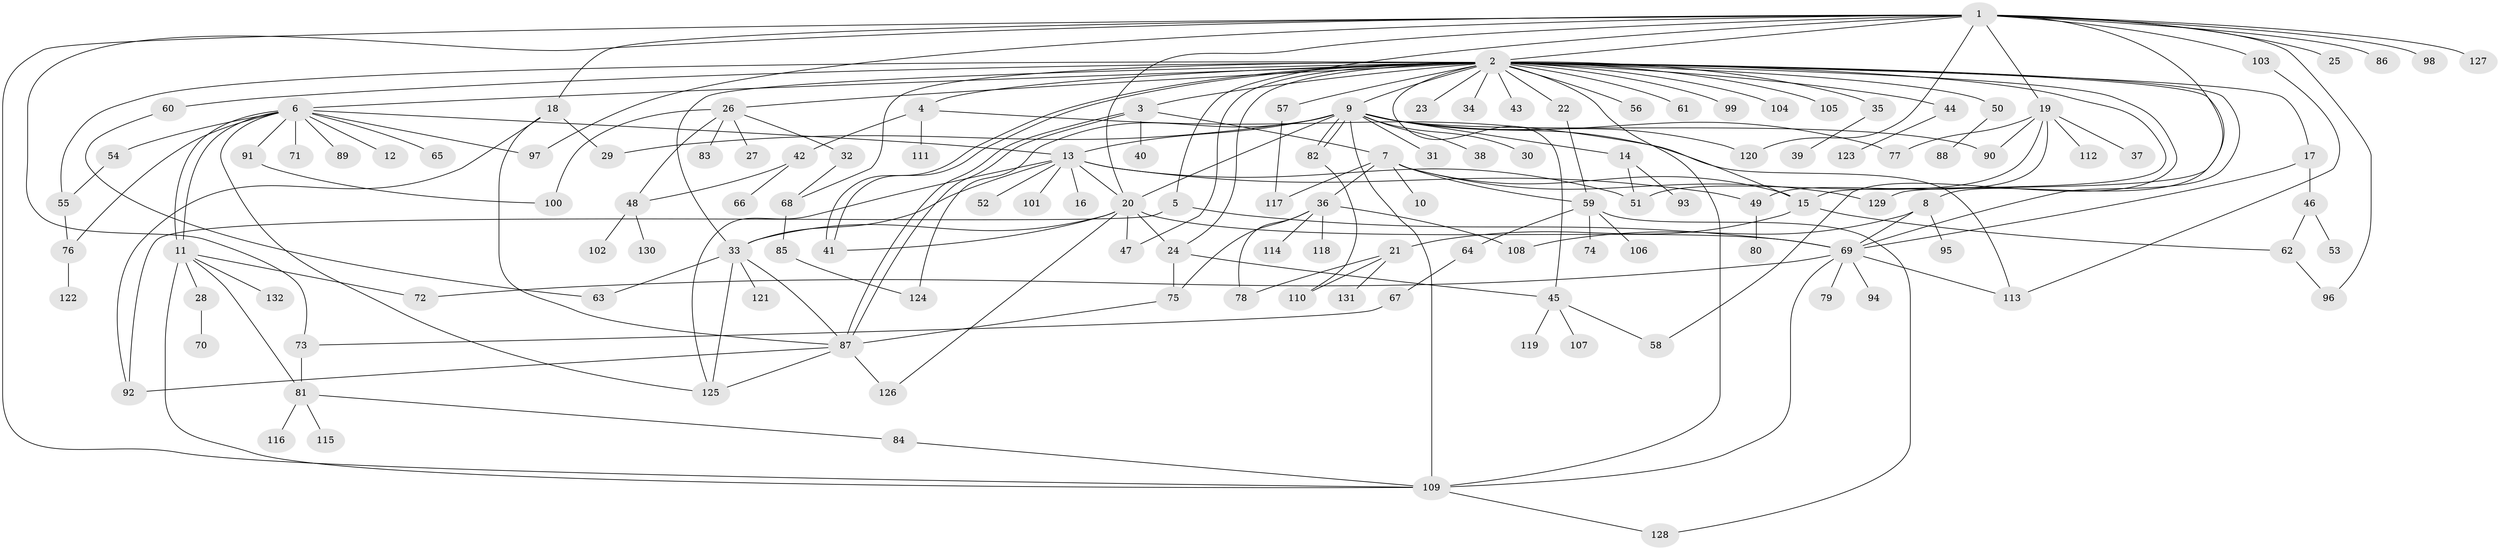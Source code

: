 // Generated by graph-tools (version 1.1) at 2025/11/02/27/25 16:11:10]
// undirected, 132 vertices, 195 edges
graph export_dot {
graph [start="1"]
  node [color=gray90,style=filled];
  1;
  2;
  3;
  4;
  5;
  6;
  7;
  8;
  9;
  10;
  11;
  12;
  13;
  14;
  15;
  16;
  17;
  18;
  19;
  20;
  21;
  22;
  23;
  24;
  25;
  26;
  27;
  28;
  29;
  30;
  31;
  32;
  33;
  34;
  35;
  36;
  37;
  38;
  39;
  40;
  41;
  42;
  43;
  44;
  45;
  46;
  47;
  48;
  49;
  50;
  51;
  52;
  53;
  54;
  55;
  56;
  57;
  58;
  59;
  60;
  61;
  62;
  63;
  64;
  65;
  66;
  67;
  68;
  69;
  70;
  71;
  72;
  73;
  74;
  75;
  76;
  77;
  78;
  79;
  80;
  81;
  82;
  83;
  84;
  85;
  86;
  87;
  88;
  89;
  90;
  91;
  92;
  93;
  94;
  95;
  96;
  97;
  98;
  99;
  100;
  101;
  102;
  103;
  104;
  105;
  106;
  107;
  108;
  109;
  110;
  111;
  112;
  113;
  114;
  115;
  116;
  117;
  118;
  119;
  120;
  121;
  122;
  123;
  124;
  125;
  126;
  127;
  128;
  129;
  130;
  131;
  132;
  1 -- 2;
  1 -- 5;
  1 -- 18;
  1 -- 19;
  1 -- 20;
  1 -- 25;
  1 -- 73;
  1 -- 86;
  1 -- 96;
  1 -- 97;
  1 -- 98;
  1 -- 103;
  1 -- 109;
  1 -- 120;
  1 -- 127;
  1 -- 129;
  2 -- 3;
  2 -- 4;
  2 -- 6;
  2 -- 8;
  2 -- 9;
  2 -- 15;
  2 -- 17;
  2 -- 22;
  2 -- 23;
  2 -- 24;
  2 -- 26;
  2 -- 33;
  2 -- 34;
  2 -- 35;
  2 -- 41;
  2 -- 41;
  2 -- 43;
  2 -- 44;
  2 -- 45;
  2 -- 47;
  2 -- 50;
  2 -- 55;
  2 -- 56;
  2 -- 57;
  2 -- 58;
  2 -- 60;
  2 -- 61;
  2 -- 68;
  2 -- 69;
  2 -- 99;
  2 -- 104;
  2 -- 105;
  2 -- 109;
  3 -- 7;
  3 -- 40;
  3 -- 87;
  3 -- 87;
  4 -- 42;
  4 -- 111;
  4 -- 113;
  5 -- 69;
  5 -- 92;
  6 -- 11;
  6 -- 11;
  6 -- 12;
  6 -- 13;
  6 -- 54;
  6 -- 65;
  6 -- 71;
  6 -- 76;
  6 -- 89;
  6 -- 91;
  6 -- 97;
  6 -- 125;
  7 -- 10;
  7 -- 15;
  7 -- 36;
  7 -- 59;
  7 -- 117;
  7 -- 129;
  8 -- 69;
  8 -- 95;
  8 -- 108;
  9 -- 13;
  9 -- 14;
  9 -- 15;
  9 -- 20;
  9 -- 29;
  9 -- 30;
  9 -- 31;
  9 -- 38;
  9 -- 77;
  9 -- 82;
  9 -- 82;
  9 -- 90;
  9 -- 109;
  9 -- 120;
  9 -- 124;
  11 -- 28;
  11 -- 72;
  11 -- 81;
  11 -- 109;
  11 -- 132;
  13 -- 16;
  13 -- 20;
  13 -- 33;
  13 -- 49;
  13 -- 51;
  13 -- 52;
  13 -- 101;
  13 -- 125;
  14 -- 51;
  14 -- 93;
  15 -- 21;
  15 -- 62;
  17 -- 46;
  17 -- 69;
  18 -- 29;
  18 -- 87;
  18 -- 92;
  19 -- 37;
  19 -- 49;
  19 -- 51;
  19 -- 77;
  19 -- 90;
  19 -- 112;
  20 -- 24;
  20 -- 33;
  20 -- 41;
  20 -- 47;
  20 -- 69;
  20 -- 126;
  21 -- 78;
  21 -- 110;
  21 -- 131;
  22 -- 59;
  24 -- 45;
  24 -- 75;
  26 -- 27;
  26 -- 32;
  26 -- 48;
  26 -- 83;
  26 -- 100;
  28 -- 70;
  32 -- 68;
  33 -- 63;
  33 -- 87;
  33 -- 121;
  33 -- 125;
  35 -- 39;
  36 -- 75;
  36 -- 78;
  36 -- 108;
  36 -- 114;
  36 -- 118;
  42 -- 48;
  42 -- 66;
  44 -- 123;
  45 -- 58;
  45 -- 107;
  45 -- 119;
  46 -- 53;
  46 -- 62;
  48 -- 102;
  48 -- 130;
  49 -- 80;
  50 -- 88;
  54 -- 55;
  55 -- 76;
  57 -- 117;
  59 -- 64;
  59 -- 74;
  59 -- 106;
  59 -- 128;
  60 -- 63;
  62 -- 96;
  64 -- 67;
  67 -- 73;
  68 -- 85;
  69 -- 72;
  69 -- 79;
  69 -- 94;
  69 -- 109;
  69 -- 113;
  73 -- 81;
  75 -- 87;
  76 -- 122;
  81 -- 84;
  81 -- 115;
  81 -- 116;
  82 -- 110;
  84 -- 109;
  85 -- 124;
  87 -- 92;
  87 -- 125;
  87 -- 126;
  91 -- 100;
  103 -- 113;
  109 -- 128;
}
